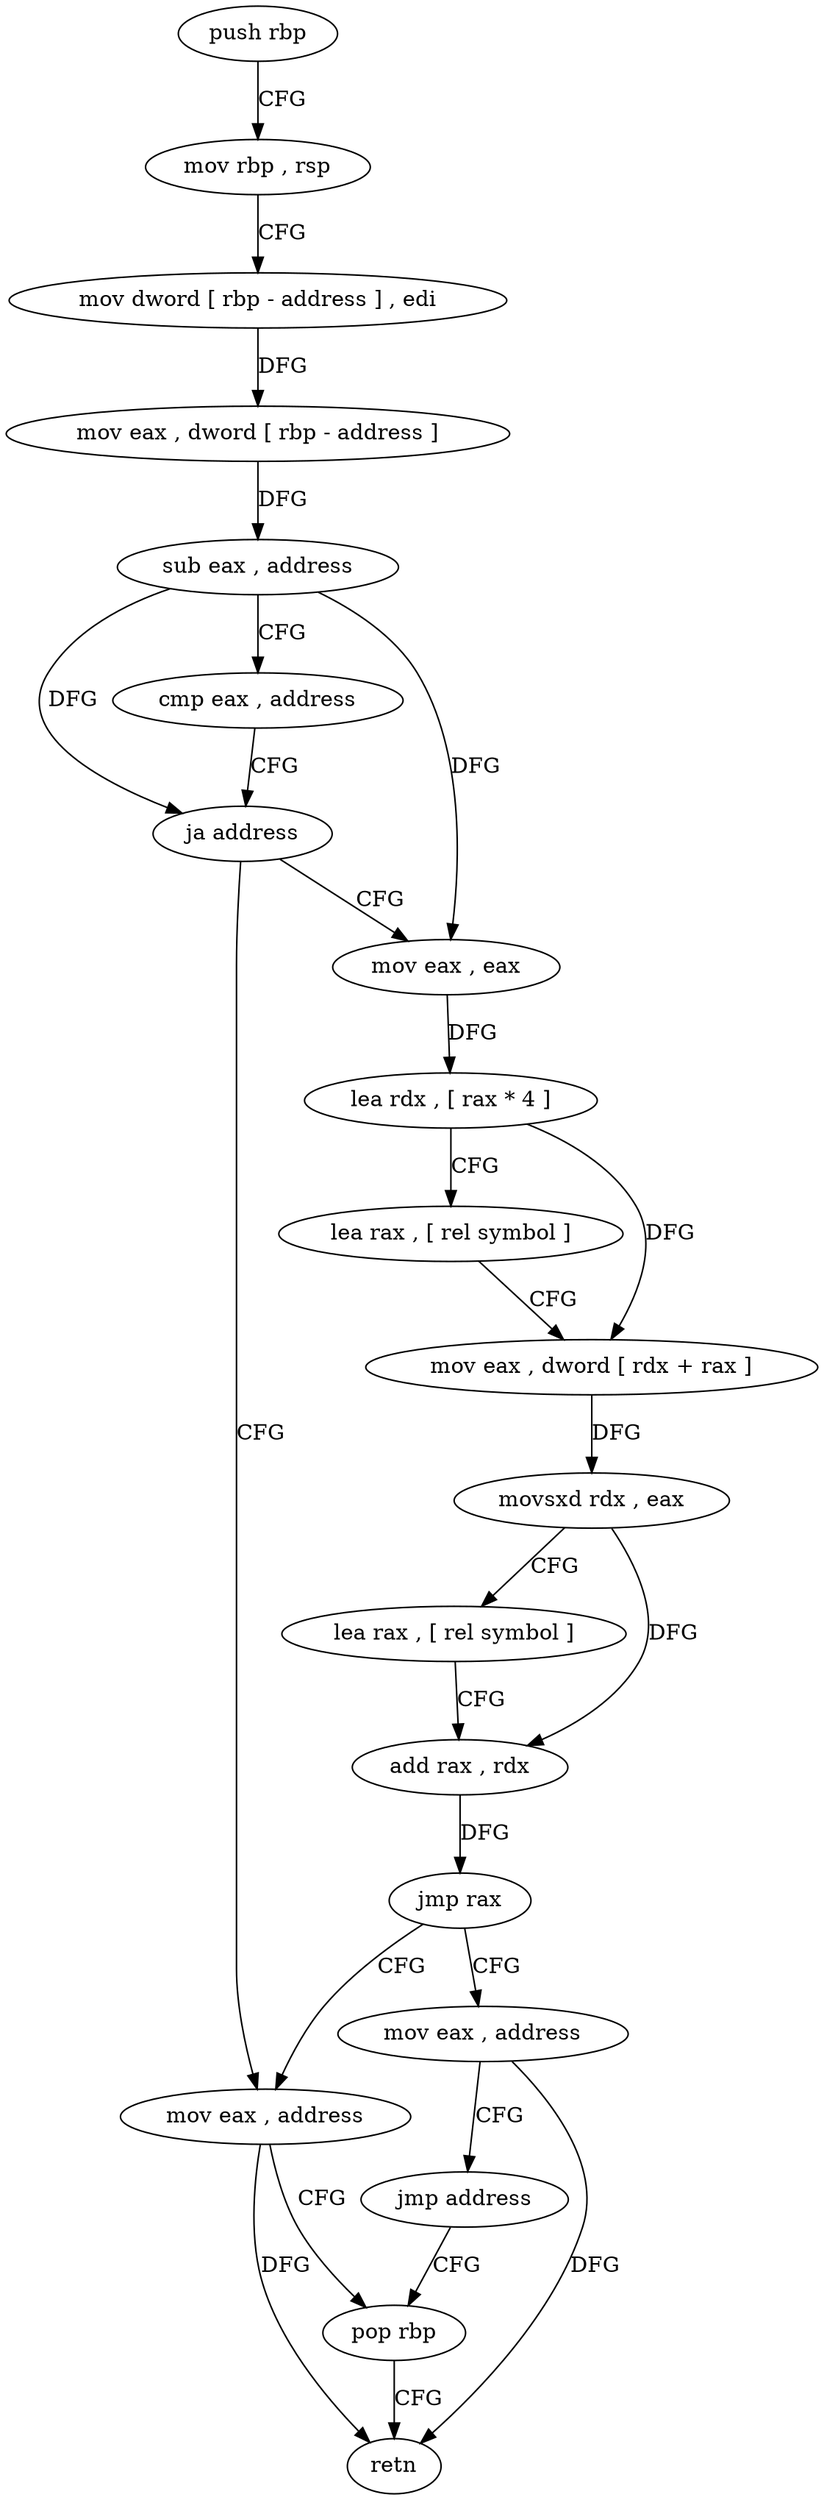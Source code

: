 digraph "func" {
"4355261" [label = "push rbp" ]
"4355262" [label = "mov rbp , rsp" ]
"4355265" [label = "mov dword [ rbp - address ] , edi" ]
"4355268" [label = "mov eax , dword [ rbp - address ]" ]
"4355271" [label = "sub eax , address" ]
"4355274" [label = "cmp eax , address" ]
"4355277" [label = "ja address" ]
"4355321" [label = "mov eax , address" ]
"4355279" [label = "mov eax , eax" ]
"4355326" [label = "pop rbp" ]
"4355281" [label = "lea rdx , [ rax * 4 ]" ]
"4355289" [label = "lea rax , [ rel symbol ]" ]
"4355296" [label = "mov eax , dword [ rdx + rax ]" ]
"4355299" [label = "movsxd rdx , eax" ]
"4355302" [label = "lea rax , [ rel symbol ]" ]
"4355309" [label = "add rax , rdx" ]
"4355312" [label = "jmp rax" ]
"4355314" [label = "mov eax , address" ]
"4355319" [label = "jmp address" ]
"4355327" [label = "retn" ]
"4355261" -> "4355262" [ label = "CFG" ]
"4355262" -> "4355265" [ label = "CFG" ]
"4355265" -> "4355268" [ label = "DFG" ]
"4355268" -> "4355271" [ label = "DFG" ]
"4355271" -> "4355274" [ label = "CFG" ]
"4355271" -> "4355277" [ label = "DFG" ]
"4355271" -> "4355279" [ label = "DFG" ]
"4355274" -> "4355277" [ label = "CFG" ]
"4355277" -> "4355321" [ label = "CFG" ]
"4355277" -> "4355279" [ label = "CFG" ]
"4355321" -> "4355326" [ label = "CFG" ]
"4355321" -> "4355327" [ label = "DFG" ]
"4355279" -> "4355281" [ label = "DFG" ]
"4355326" -> "4355327" [ label = "CFG" ]
"4355281" -> "4355289" [ label = "CFG" ]
"4355281" -> "4355296" [ label = "DFG" ]
"4355289" -> "4355296" [ label = "CFG" ]
"4355296" -> "4355299" [ label = "DFG" ]
"4355299" -> "4355302" [ label = "CFG" ]
"4355299" -> "4355309" [ label = "DFG" ]
"4355302" -> "4355309" [ label = "CFG" ]
"4355309" -> "4355312" [ label = "DFG" ]
"4355312" -> "4355314" [ label = "CFG" ]
"4355312" -> "4355321" [ label = "CFG" ]
"4355314" -> "4355319" [ label = "CFG" ]
"4355314" -> "4355327" [ label = "DFG" ]
"4355319" -> "4355326" [ label = "CFG" ]
}
